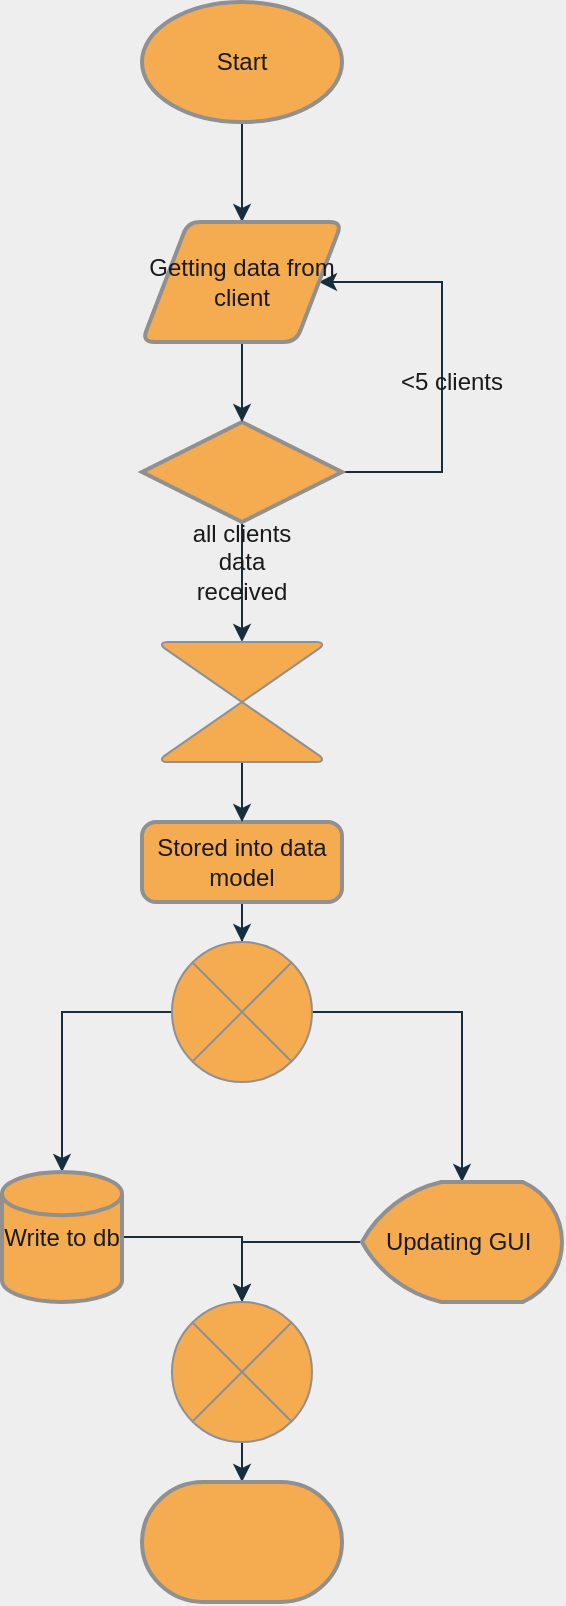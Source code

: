 <mxfile version="14.5.3" type="github">
  <diagram name="Page-1" id="c7488fd3-1785-93aa-aadb-54a6760d102a">
    <mxGraphModel dx="1364" dy="713" grid="1" gridSize="10" guides="1" tooltips="1" connect="1" arrows="1" fold="1" page="1" pageScale="1" pageWidth="1100" pageHeight="850" background="#EEEEEE" math="0" shadow="0">
      <root>
        <mxCell id="0" />
        <mxCell id="1" parent="0" />
        <mxCell id="Z4pv_fA-xn7JcEXI4NbQ-9" style="edgeStyle=orthogonalEdgeStyle;rounded=0;orthogonalLoop=1;jettySize=auto;html=1;entryX=0.5;entryY=0;entryDx=0;entryDy=0;strokeColor=#182E3E;fontColor=#1A1A1A;labelBackgroundColor=#EEEEEE;" edge="1" parent="1" source="Z4pv_fA-xn7JcEXI4NbQ-1" target="Z4pv_fA-xn7JcEXI4NbQ-4">
          <mxGeometry relative="1" as="geometry" />
        </mxCell>
        <mxCell id="Z4pv_fA-xn7JcEXI4NbQ-1" value="Start" style="strokeWidth=2;html=1;shape=mxgraph.flowchart.start_1;whiteSpace=wrap;fillColor=#F5AB50;strokeColor=#909090;fontColor=#1A1A1A;" vertex="1" parent="1">
          <mxGeometry x="90" y="24" width="100" height="60" as="geometry" />
        </mxCell>
        <mxCell id="Z4pv_fA-xn7JcEXI4NbQ-5" style="edgeStyle=orthogonalEdgeStyle;rounded=0;orthogonalLoop=1;jettySize=auto;html=1;entryX=1;entryY=0.5;entryDx=0;entryDy=0;exitX=1;exitY=0.5;exitDx=0;exitDy=0;exitPerimeter=0;strokeColor=#182E3E;fontColor=#1A1A1A;labelBackgroundColor=#EEEEEE;" edge="1" parent="1" source="Z4pv_fA-xn7JcEXI4NbQ-3" target="Z4pv_fA-xn7JcEXI4NbQ-4">
          <mxGeometry relative="1" as="geometry">
            <Array as="points">
              <mxPoint x="240" y="259" />
              <mxPoint x="240" y="164" />
            </Array>
          </mxGeometry>
        </mxCell>
        <mxCell id="Z4pv_fA-xn7JcEXI4NbQ-11" style="edgeStyle=orthogonalEdgeStyle;rounded=0;orthogonalLoop=1;jettySize=auto;html=1;entryX=0.5;entryY=0;entryDx=0;entryDy=0;entryPerimeter=0;strokeColor=#182E3E;fontColor=#1A1A1A;labelBackgroundColor=#EEEEEE;" edge="1" parent="1" source="Z4pv_fA-xn7JcEXI4NbQ-3" target="Z4pv_fA-xn7JcEXI4NbQ-13">
          <mxGeometry relative="1" as="geometry" />
        </mxCell>
        <mxCell id="Z4pv_fA-xn7JcEXI4NbQ-3" value="" style="strokeWidth=2;html=1;shape=mxgraph.flowchart.decision;whiteSpace=wrap;fillColor=#F5AB50;strokeColor=#909090;fontColor=#1A1A1A;" vertex="1" parent="1">
          <mxGeometry x="90" y="234" width="100" height="50" as="geometry" />
        </mxCell>
        <mxCell id="Z4pv_fA-xn7JcEXI4NbQ-8" style="edgeStyle=orthogonalEdgeStyle;rounded=0;orthogonalLoop=1;jettySize=auto;html=1;entryX=0.5;entryY=0;entryDx=0;entryDy=0;entryPerimeter=0;strokeColor=#182E3E;fontColor=#1A1A1A;labelBackgroundColor=#EEEEEE;" edge="1" parent="1" source="Z4pv_fA-xn7JcEXI4NbQ-4" target="Z4pv_fA-xn7JcEXI4NbQ-3">
          <mxGeometry relative="1" as="geometry" />
        </mxCell>
        <mxCell id="Z4pv_fA-xn7JcEXI4NbQ-4" value="Getting data from client" style="shape=parallelogram;html=1;strokeWidth=2;perimeter=parallelogramPerimeter;whiteSpace=wrap;rounded=1;arcSize=12;size=0.23;fillColor=#F5AB50;strokeColor=#909090;fontColor=#1A1A1A;" vertex="1" parent="1">
          <mxGeometry x="90" y="134" width="100" height="60" as="geometry" />
        </mxCell>
        <mxCell id="Z4pv_fA-xn7JcEXI4NbQ-6" value="&amp;lt;5 clients" style="text;html=1;strokeColor=none;fillColor=none;align=center;verticalAlign=middle;whiteSpace=wrap;rounded=0;fontColor=#1A1A1A;" vertex="1" parent="1">
          <mxGeometry x="210" y="204" width="70" height="20" as="geometry" />
        </mxCell>
        <mxCell id="Z4pv_fA-xn7JcEXI4NbQ-16" style="edgeStyle=orthogonalEdgeStyle;rounded=0;orthogonalLoop=1;jettySize=auto;html=1;entryX=0.5;entryY=0;entryDx=0;entryDy=0;entryPerimeter=0;strokeColor=#182E3E;fontColor=#1A1A1A;labelBackgroundColor=#EEEEEE;" edge="1" parent="1" source="Z4pv_fA-xn7JcEXI4NbQ-10" target="Z4pv_fA-xn7JcEXI4NbQ-15">
          <mxGeometry relative="1" as="geometry" />
        </mxCell>
        <mxCell id="Z4pv_fA-xn7JcEXI4NbQ-10" value="Stored into data model" style="rounded=1;whiteSpace=wrap;html=1;absoluteArcSize=1;arcSize=14;strokeWidth=2;fillColor=#F5AB50;strokeColor=#909090;fontColor=#1A1A1A;" vertex="1" parent="1">
          <mxGeometry x="90" y="434" width="100" height="40" as="geometry" />
        </mxCell>
        <mxCell id="Z4pv_fA-xn7JcEXI4NbQ-12" value="all clients data received" style="text;html=1;strokeColor=none;fillColor=none;align=center;verticalAlign=middle;whiteSpace=wrap;rounded=0;fontColor=#1A1A1A;" vertex="1" parent="1">
          <mxGeometry x="105" y="294" width="70" height="20" as="geometry" />
        </mxCell>
        <mxCell id="Z4pv_fA-xn7JcEXI4NbQ-14" style="edgeStyle=orthogonalEdgeStyle;rounded=0;orthogonalLoop=1;jettySize=auto;html=1;entryX=0.5;entryY=0;entryDx=0;entryDy=0;strokeColor=#182E3E;fontColor=#1A1A1A;labelBackgroundColor=#EEEEEE;" edge="1" parent="1" source="Z4pv_fA-xn7JcEXI4NbQ-13" target="Z4pv_fA-xn7JcEXI4NbQ-10">
          <mxGeometry relative="1" as="geometry">
            <mxPoint x="140" y="424" as="targetPoint" />
          </mxGeometry>
        </mxCell>
        <mxCell id="Z4pv_fA-xn7JcEXI4NbQ-13" value="" style="verticalLabelPosition=bottom;verticalAlign=top;html=1;shape=mxgraph.flowchart.collate;fillColor=#F5AB50;strokeColor=#909090;fontColor=#1A1A1A;" vertex="1" parent="1">
          <mxGeometry x="100" y="344" width="80" height="60" as="geometry" />
        </mxCell>
        <mxCell id="Z4pv_fA-xn7JcEXI4NbQ-18" style="edgeStyle=orthogonalEdgeStyle;rounded=0;orthogonalLoop=1;jettySize=auto;html=1;entryX=0.5;entryY=0;entryDx=0;entryDy=0;entryPerimeter=0;strokeColor=#182E3E;fontColor=#1A1A1A;labelBackgroundColor=#EEEEEE;" edge="1" parent="1" source="Z4pv_fA-xn7JcEXI4NbQ-15" target="Z4pv_fA-xn7JcEXI4NbQ-17">
          <mxGeometry relative="1" as="geometry" />
        </mxCell>
        <mxCell id="Z4pv_fA-xn7JcEXI4NbQ-20" style="edgeStyle=orthogonalEdgeStyle;rounded=0;orthogonalLoop=1;jettySize=auto;html=1;entryX=0.5;entryY=0;entryDx=0;entryDy=0;entryPerimeter=0;strokeColor=#182E3E;fontColor=#1A1A1A;labelBackgroundColor=#EEEEEE;" edge="1" parent="1" source="Z4pv_fA-xn7JcEXI4NbQ-15" target="Z4pv_fA-xn7JcEXI4NbQ-19">
          <mxGeometry relative="1" as="geometry" />
        </mxCell>
        <mxCell id="Z4pv_fA-xn7JcEXI4NbQ-15" value="" style="verticalLabelPosition=bottom;verticalAlign=top;html=1;shape=mxgraph.flowchart.or;fillColor=#F5AB50;strokeColor=#909090;fontColor=#1A1A1A;" vertex="1" parent="1">
          <mxGeometry x="105" y="494" width="70" height="70" as="geometry" />
        </mxCell>
        <mxCell id="Z4pv_fA-xn7JcEXI4NbQ-22" style="edgeStyle=orthogonalEdgeStyle;rounded=0;orthogonalLoop=1;jettySize=auto;html=1;entryX=0.5;entryY=0;entryDx=0;entryDy=0;entryPerimeter=0;strokeColor=#182E3E;fontColor=#1A1A1A;labelBackgroundColor=#EEEEEE;" edge="1" parent="1" source="Z4pv_fA-xn7JcEXI4NbQ-17" target="Z4pv_fA-xn7JcEXI4NbQ-21">
          <mxGeometry relative="1" as="geometry" />
        </mxCell>
        <mxCell id="Z4pv_fA-xn7JcEXI4NbQ-17" value="Updating GUI&amp;nbsp;" style="strokeWidth=2;html=1;shape=mxgraph.flowchart.display;whiteSpace=wrap;fillColor=#F5AB50;strokeColor=#909090;fontColor=#1A1A1A;" vertex="1" parent="1">
          <mxGeometry x="200" y="614" width="100" height="60" as="geometry" />
        </mxCell>
        <mxCell id="Z4pv_fA-xn7JcEXI4NbQ-23" style="edgeStyle=orthogonalEdgeStyle;rounded=0;orthogonalLoop=1;jettySize=auto;html=1;entryX=0.5;entryY=0;entryDx=0;entryDy=0;entryPerimeter=0;strokeColor=#182E3E;fontColor=#1A1A1A;labelBackgroundColor=#EEEEEE;" edge="1" parent="1" source="Z4pv_fA-xn7JcEXI4NbQ-19" target="Z4pv_fA-xn7JcEXI4NbQ-21">
          <mxGeometry relative="1" as="geometry" />
        </mxCell>
        <mxCell id="Z4pv_fA-xn7JcEXI4NbQ-19" value="Write to db" style="strokeWidth=2;html=1;shape=mxgraph.flowchart.database;whiteSpace=wrap;fillColor=#F5AB50;strokeColor=#909090;fontColor=#1A1A1A;" vertex="1" parent="1">
          <mxGeometry x="20" y="609" width="60" height="65" as="geometry" />
        </mxCell>
        <mxCell id="Z4pv_fA-xn7JcEXI4NbQ-25" style="edgeStyle=orthogonalEdgeStyle;rounded=0;orthogonalLoop=1;jettySize=auto;html=1;strokeColor=#182E3E;fontColor=#1A1A1A;labelBackgroundColor=#EEEEEE;" edge="1" parent="1" source="Z4pv_fA-xn7JcEXI4NbQ-21" target="Z4pv_fA-xn7JcEXI4NbQ-24">
          <mxGeometry relative="1" as="geometry" />
        </mxCell>
        <mxCell id="Z4pv_fA-xn7JcEXI4NbQ-21" value="" style="verticalLabelPosition=bottom;verticalAlign=top;html=1;shape=mxgraph.flowchart.or;fillColor=#F5AB50;strokeColor=#909090;fontColor=#1A1A1A;" vertex="1" parent="1">
          <mxGeometry x="105" y="674" width="70" height="70" as="geometry" />
        </mxCell>
        <mxCell id="Z4pv_fA-xn7JcEXI4NbQ-24" value="" style="strokeWidth=2;html=1;shape=mxgraph.flowchart.terminator;whiteSpace=wrap;fillColor=#F5AB50;strokeColor=#909090;fontColor=#1A1A1A;" vertex="1" parent="1">
          <mxGeometry x="90" y="764" width="100" height="60" as="geometry" />
        </mxCell>
      </root>
    </mxGraphModel>
  </diagram>
</mxfile>
